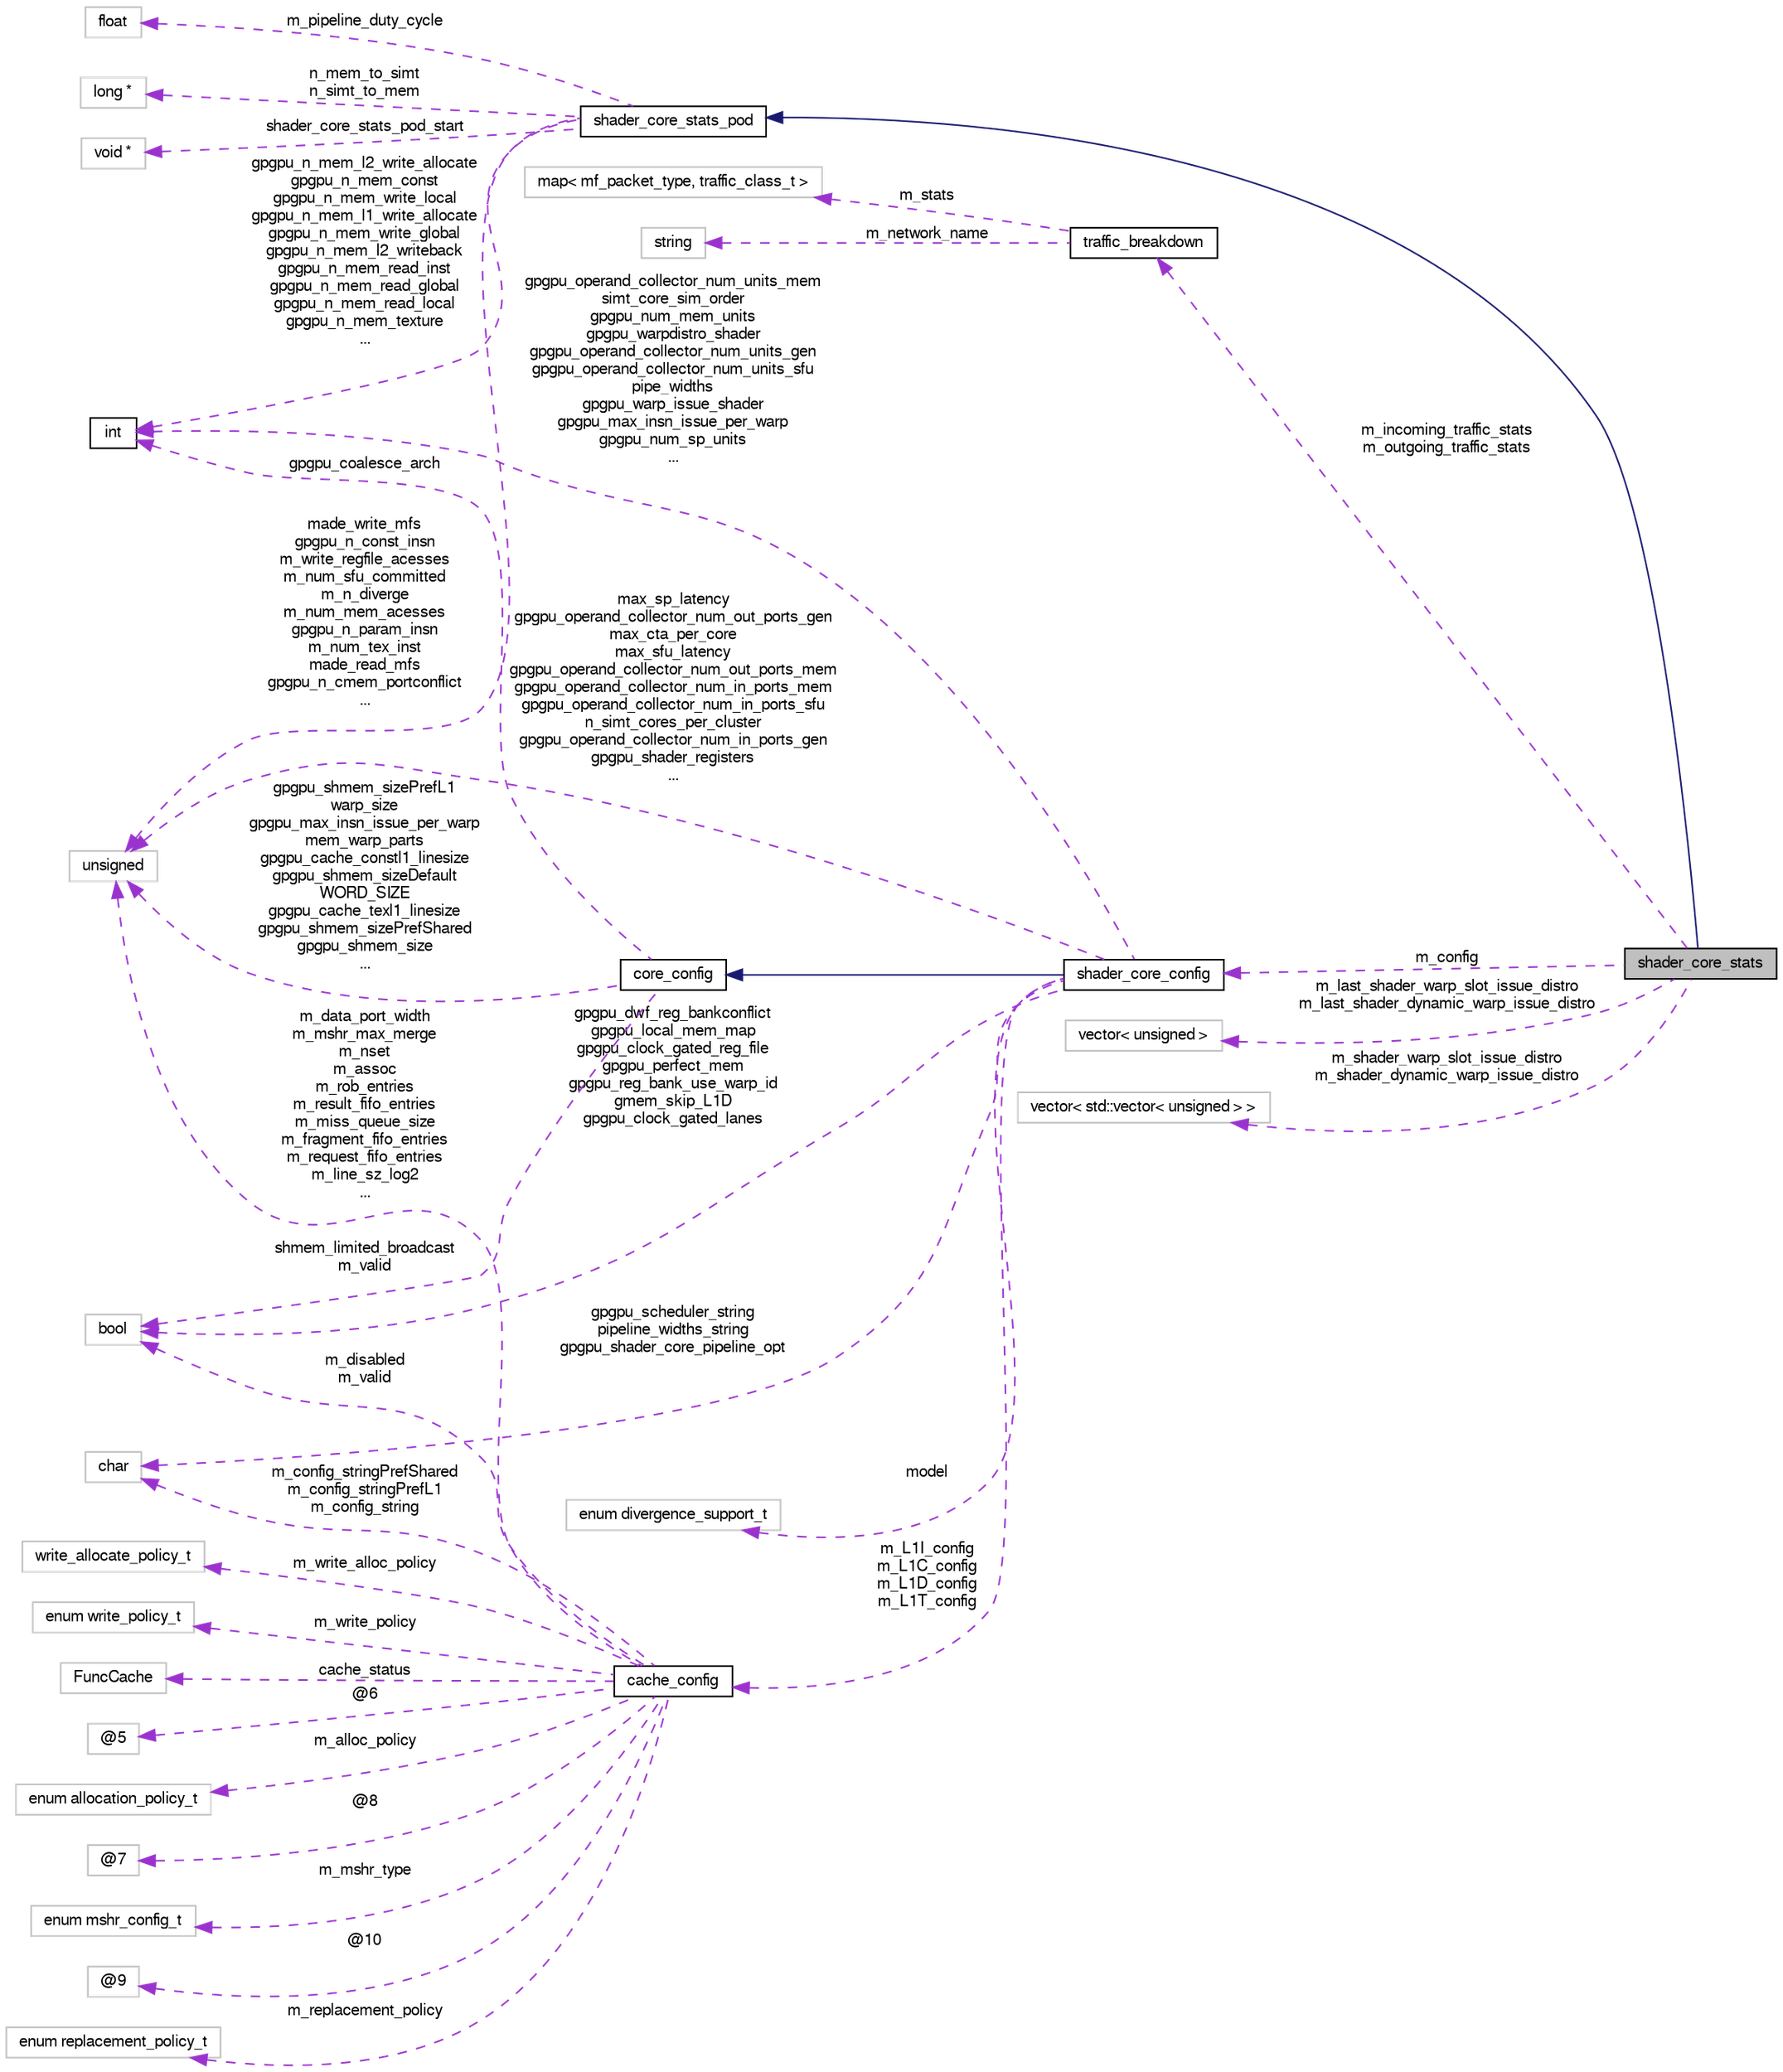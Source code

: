 digraph G
{
  bgcolor="transparent";
  edge [fontname="FreeSans",fontsize="10",labelfontname="FreeSans",labelfontsize="10"];
  node [fontname="FreeSans",fontsize="10",shape=record];
  rankdir=LR;
  Node1 [label="shader_core_stats",height=0.2,width=0.4,color="black", fillcolor="grey75", style="filled" fontcolor="black"];
  Node2 -> Node1 [dir=back,color="midnightblue",fontsize="10",style="solid",fontname="FreeSans"];
  Node2 [label="shader_core_stats_pod",height=0.2,width=0.4,color="black",URL="$structshader__core__stats__pod.html"];
  Node3 -> Node2 [dir=back,color="darkorchid3",fontsize="10",style="dashed",label="m_pipeline_duty_cycle",fontname="FreeSans"];
  Node3 [label="float",height=0.2,width=0.4,color="grey75"];
  Node4 -> Node2 [dir=back,color="darkorchid3",fontsize="10",style="dashed",label="n_mem_to_simt\nn_simt_to_mem",fontname="FreeSans"];
  Node4 [label="long *",height=0.2,width=0.4,color="grey75"];
  Node5 -> Node2 [dir=back,color="darkorchid3",fontsize="10",style="dashed",label="gpgpu_n_mem_l2_write_allocate\ngpgpu_n_mem_const\ngpgpu_n_mem_write_local\ngpgpu_n_mem_l1_write_allocate\ngpgpu_n_mem_write_global\ngpgpu_n_mem_l2_writeback\ngpgpu_n_mem_read_inst\ngpgpu_n_mem_read_global\ngpgpu_n_mem_read_local\ngpgpu_n_mem_texture\n...",fontname="FreeSans"];
  Node5 [label="int",height=0.2,width=0.4,color="black",URL="$classint.html"];
  Node6 -> Node2 [dir=back,color="darkorchid3",fontsize="10",style="dashed",label="made_write_mfs\ngpgpu_n_const_insn\nm_write_regfile_acesses\nm_num_sfu_committed\nm_n_diverge\nm_num_mem_acesses\ngpgpu_n_param_insn\nm_num_tex_inst\nmade_read_mfs\ngpgpu_n_cmem_portconflict\n...",fontname="FreeSans"];
  Node6 [label="unsigned",height=0.2,width=0.4,color="grey75"];
  Node7 -> Node2 [dir=back,color="darkorchid3",fontsize="10",style="dashed",label="shader_core_stats_pod_start",fontname="FreeSans"];
  Node7 [label="void *",height=0.2,width=0.4,color="grey75"];
  Node8 -> Node1 [dir=back,color="darkorchid3",fontsize="10",style="dashed",label="m_incoming_traffic_stats\nm_outgoing_traffic_stats",fontname="FreeSans"];
  Node8 [label="traffic_breakdown",height=0.2,width=0.4,color="black",URL="$classtraffic__breakdown.html"];
  Node9 -> Node8 [dir=back,color="darkorchid3",fontsize="10",style="dashed",label="m_stats",fontname="FreeSans"];
  Node9 [label="map\< mf_packet_type, traffic_class_t \>",height=0.2,width=0.4,color="grey75"];
  Node10 -> Node8 [dir=back,color="darkorchid3",fontsize="10",style="dashed",label="m_network_name",fontname="FreeSans"];
  Node10 [label="string",height=0.2,width=0.4,color="grey75"];
  Node11 -> Node1 [dir=back,color="darkorchid3",fontsize="10",style="dashed",label="m_config",fontname="FreeSans"];
  Node11 [label="shader_core_config",height=0.2,width=0.4,color="black",URL="$structshader__core__config.html"];
  Node12 -> Node11 [dir=back,color="midnightblue",fontsize="10",style="solid",fontname="FreeSans"];
  Node12 [label="core_config",height=0.2,width=0.4,color="black",URL="$structcore__config.html"];
  Node5 -> Node12 [dir=back,color="darkorchid3",fontsize="10",style="dashed",label="gpgpu_coalesce_arch",fontname="FreeSans"];
  Node13 -> Node12 [dir=back,color="darkorchid3",fontsize="10",style="dashed",label="shmem_limited_broadcast\nm_valid",fontname="FreeSans"];
  Node13 [label="bool",height=0.2,width=0.4,color="grey75"];
  Node6 -> Node12 [dir=back,color="darkorchid3",fontsize="10",style="dashed",label="gpgpu_shmem_sizePrefL1\nwarp_size\ngpgpu_max_insn_issue_per_warp\nmem_warp_parts\ngpgpu_cache_constl1_linesize\ngpgpu_shmem_sizeDefault\nWORD_SIZE\ngpgpu_cache_texl1_linesize\ngpgpu_shmem_sizePrefShared\ngpgpu_shmem_size\n...",fontname="FreeSans"];
  Node14 -> Node11 [dir=back,color="darkorchid3",fontsize="10",style="dashed",label="gpgpu_scheduler_string\npipeline_widths_string\ngpgpu_shader_core_pipeline_opt",fontname="FreeSans"];
  Node14 [label="char",height=0.2,width=0.4,color="grey75"];
  Node15 -> Node11 [dir=back,color="darkorchid3",fontsize="10",style="dashed",label="model",fontname="FreeSans"];
  Node15 [label="enum divergence_support_t",height=0.2,width=0.4,color="grey75"];
  Node5 -> Node11 [dir=back,color="darkorchid3",fontsize="10",style="dashed",label="gpgpu_operand_collector_num_units_mem\nsimt_core_sim_order\ngpgpu_num_mem_units\ngpgpu_warpdistro_shader\ngpgpu_operand_collector_num_units_gen\ngpgpu_operand_collector_num_units_sfu\npipe_widths\ngpgpu_warp_issue_shader\ngpgpu_max_insn_issue_per_warp\ngpgpu_num_sp_units\n...",fontname="FreeSans"];
  Node13 -> Node11 [dir=back,color="darkorchid3",fontsize="10",style="dashed",label="gpgpu_dwf_reg_bankconflict\ngpgpu_local_mem_map\ngpgpu_clock_gated_reg_file\ngpgpu_perfect_mem\ngpgpu_reg_bank_use_warp_id\ngmem_skip_L1D\ngpgpu_clock_gated_lanes",fontname="FreeSans"];
  Node16 -> Node11 [dir=back,color="darkorchid3",fontsize="10",style="dashed",label="m_L1I_config\nm_L1C_config\nm_L1D_config\nm_L1T_config",fontname="FreeSans"];
  Node16 [label="cache_config",height=0.2,width=0.4,color="black",URL="$classcache__config.html"];
  Node14 -> Node16 [dir=back,color="darkorchid3",fontsize="10",style="dashed",label="m_config_stringPrefShared\nm_config_stringPrefL1\nm_config_string",fontname="FreeSans"];
  Node17 -> Node16 [dir=back,color="darkorchid3",fontsize="10",style="dashed",label="m_write_alloc_policy",fontname="FreeSans"];
  Node17 [label="write_allocate_policy_t",height=0.2,width=0.4,color="grey75"];
  Node18 -> Node16 [dir=back,color="darkorchid3",fontsize="10",style="dashed",label="m_write_policy",fontname="FreeSans"];
  Node18 [label="enum write_policy_t",height=0.2,width=0.4,color="grey75"];
  Node13 -> Node16 [dir=back,color="darkorchid3",fontsize="10",style="dashed",label="m_disabled\nm_valid",fontname="FreeSans"];
  Node19 -> Node16 [dir=back,color="darkorchid3",fontsize="10",style="dashed",label="cache_status",fontname="FreeSans"];
  Node19 [label="FuncCache",height=0.2,width=0.4,color="grey75"];
  Node20 -> Node16 [dir=back,color="darkorchid3",fontsize="10",style="dashed",label="@6",fontname="FreeSans"];
  Node20 [label="@5",height=0.2,width=0.4,color="grey75"];
  Node21 -> Node16 [dir=back,color="darkorchid3",fontsize="10",style="dashed",label="m_alloc_policy",fontname="FreeSans"];
  Node21 [label="enum allocation_policy_t",height=0.2,width=0.4,color="grey75"];
  Node22 -> Node16 [dir=back,color="darkorchid3",fontsize="10",style="dashed",label="@8",fontname="FreeSans"];
  Node22 [label="@7",height=0.2,width=0.4,color="grey75"];
  Node23 -> Node16 [dir=back,color="darkorchid3",fontsize="10",style="dashed",label="m_mshr_type",fontname="FreeSans"];
  Node23 [label="enum mshr_config_t",height=0.2,width=0.4,color="grey75"];
  Node6 -> Node16 [dir=back,color="darkorchid3",fontsize="10",style="dashed",label="m_data_port_width\nm_mshr_max_merge\nm_nset\nm_assoc\nm_rob_entries\nm_result_fifo_entries\nm_miss_queue_size\nm_fragment_fifo_entries\nm_request_fifo_entries\nm_line_sz_log2\n...",fontname="FreeSans"];
  Node24 -> Node16 [dir=back,color="darkorchid3",fontsize="10",style="dashed",label="@10",fontname="FreeSans"];
  Node24 [label="@9",height=0.2,width=0.4,color="grey75"];
  Node25 -> Node16 [dir=back,color="darkorchid3",fontsize="10",style="dashed",label="m_replacement_policy",fontname="FreeSans"];
  Node25 [label="enum replacement_policy_t",height=0.2,width=0.4,color="grey75"];
  Node6 -> Node11 [dir=back,color="darkorchid3",fontsize="10",style="dashed",label="max_sp_latency\ngpgpu_operand_collector_num_out_ports_gen\nmax_cta_per_core\nmax_sfu_latency\ngpgpu_operand_collector_num_out_ports_mem\ngpgpu_operand_collector_num_in_ports_mem\ngpgpu_operand_collector_num_in_ports_sfu\nn_simt_cores_per_cluster\ngpgpu_operand_collector_num_in_ports_gen\ngpgpu_shader_registers\n...",fontname="FreeSans"];
  Node26 -> Node1 [dir=back,color="darkorchid3",fontsize="10",style="dashed",label="m_last_shader_warp_slot_issue_distro\nm_last_shader_dynamic_warp_issue_distro",fontname="FreeSans"];
  Node26 [label="vector\< unsigned \>",height=0.2,width=0.4,color="grey75"];
  Node27 -> Node1 [dir=back,color="darkorchid3",fontsize="10",style="dashed",label="m_shader_warp_slot_issue_distro\nm_shader_dynamic_warp_issue_distro",fontname="FreeSans"];
  Node27 [label="vector\< std::vector\< unsigned \> \>",height=0.2,width=0.4,color="grey75"];
}
